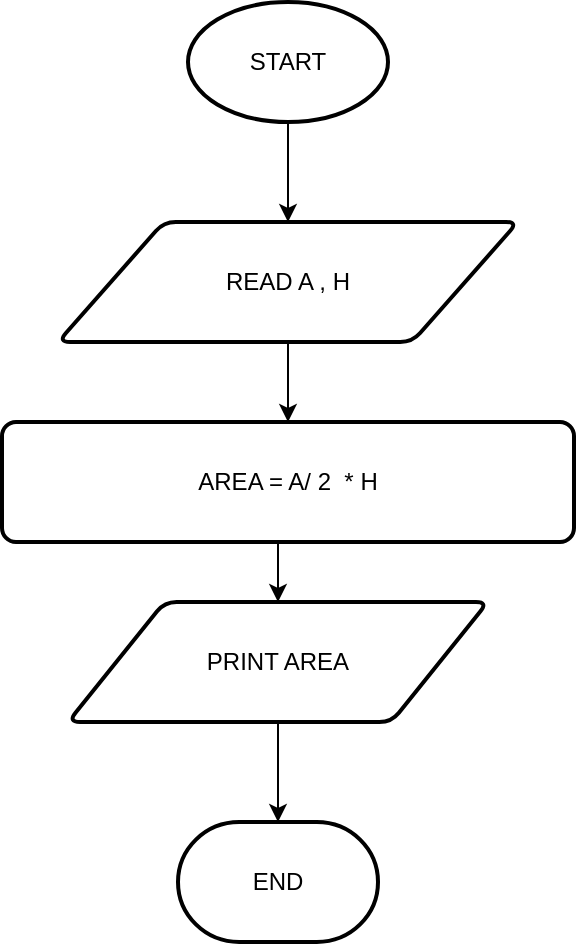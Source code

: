 <mxfile version="25.0.3">
  <diagram id="C5RBs43oDa-KdzZeNtuy" name="Page-1">
    <mxGraphModel dx="983" dy="390" grid="1" gridSize="10" guides="1" tooltips="1" connect="1" arrows="1" fold="1" page="1" pageScale="1" pageWidth="827" pageHeight="1169" math="0" shadow="0">
      <root>
        <mxCell id="WIyWlLk6GJQsqaUBKTNV-0" />
        <mxCell id="WIyWlLk6GJQsqaUBKTNV-1" parent="WIyWlLk6GJQsqaUBKTNV-0" />
        <mxCell id="0gY1aMd1ShJDdj0vEz04-5" style="edgeStyle=orthogonalEdgeStyle;rounded=0;orthogonalLoop=1;jettySize=auto;html=1;exitX=0.5;exitY=1;exitDx=0;exitDy=0;exitPerimeter=0;" edge="1" parent="WIyWlLk6GJQsqaUBKTNV-1" source="0gY1aMd1ShJDdj0vEz04-0" target="0gY1aMd1ShJDdj0vEz04-1">
          <mxGeometry relative="1" as="geometry" />
        </mxCell>
        <mxCell id="0gY1aMd1ShJDdj0vEz04-0" value="START" style="strokeWidth=2;html=1;shape=mxgraph.flowchart.start_1;whiteSpace=wrap;" vertex="1" parent="WIyWlLk6GJQsqaUBKTNV-1">
          <mxGeometry x="350" y="50" width="100" height="60" as="geometry" />
        </mxCell>
        <mxCell id="0gY1aMd1ShJDdj0vEz04-6" style="edgeStyle=orthogonalEdgeStyle;rounded=0;orthogonalLoop=1;jettySize=auto;html=1;exitX=0.5;exitY=1;exitDx=0;exitDy=0;entryX=0.5;entryY=0;entryDx=0;entryDy=0;" edge="1" parent="WIyWlLk6GJQsqaUBKTNV-1" source="0gY1aMd1ShJDdj0vEz04-1" target="0gY1aMd1ShJDdj0vEz04-2">
          <mxGeometry relative="1" as="geometry" />
        </mxCell>
        <mxCell id="0gY1aMd1ShJDdj0vEz04-1" value="READ A , H" style="shape=parallelogram;html=1;strokeWidth=2;perimeter=parallelogramPerimeter;whiteSpace=wrap;rounded=1;arcSize=12;size=0.23;" vertex="1" parent="WIyWlLk6GJQsqaUBKTNV-1">
          <mxGeometry x="285" y="160" width="230" height="60" as="geometry" />
        </mxCell>
        <mxCell id="0gY1aMd1ShJDdj0vEz04-7" style="edgeStyle=orthogonalEdgeStyle;rounded=0;orthogonalLoop=1;jettySize=auto;html=1;exitX=0.5;exitY=1;exitDx=0;exitDy=0;entryX=0.5;entryY=0;entryDx=0;entryDy=0;" edge="1" parent="WIyWlLk6GJQsqaUBKTNV-1" source="0gY1aMd1ShJDdj0vEz04-2" target="0gY1aMd1ShJDdj0vEz04-3">
          <mxGeometry relative="1" as="geometry" />
        </mxCell>
        <mxCell id="0gY1aMd1ShJDdj0vEz04-2" value="AREA = A/ 2&amp;nbsp; * H" style="rounded=1;whiteSpace=wrap;html=1;absoluteArcSize=1;arcSize=14;strokeWidth=2;" vertex="1" parent="WIyWlLk6GJQsqaUBKTNV-1">
          <mxGeometry x="257" y="260" width="286" height="60" as="geometry" />
        </mxCell>
        <mxCell id="0gY1aMd1ShJDdj0vEz04-3" value="PRINT AREA" style="shape=parallelogram;html=1;strokeWidth=2;perimeter=parallelogramPerimeter;whiteSpace=wrap;rounded=1;arcSize=12;size=0.23;" vertex="1" parent="WIyWlLk6GJQsqaUBKTNV-1">
          <mxGeometry x="290" y="350" width="210" height="60" as="geometry" />
        </mxCell>
        <mxCell id="0gY1aMd1ShJDdj0vEz04-4" value="END" style="strokeWidth=2;html=1;shape=mxgraph.flowchart.terminator;whiteSpace=wrap;" vertex="1" parent="WIyWlLk6GJQsqaUBKTNV-1">
          <mxGeometry x="345" y="460" width="100" height="60" as="geometry" />
        </mxCell>
        <mxCell id="0gY1aMd1ShJDdj0vEz04-8" style="edgeStyle=orthogonalEdgeStyle;rounded=0;orthogonalLoop=1;jettySize=auto;html=1;exitX=0.5;exitY=1;exitDx=0;exitDy=0;entryX=0.5;entryY=0;entryDx=0;entryDy=0;entryPerimeter=0;" edge="1" parent="WIyWlLk6GJQsqaUBKTNV-1" source="0gY1aMd1ShJDdj0vEz04-3" target="0gY1aMd1ShJDdj0vEz04-4">
          <mxGeometry relative="1" as="geometry" />
        </mxCell>
      </root>
    </mxGraphModel>
  </diagram>
</mxfile>
